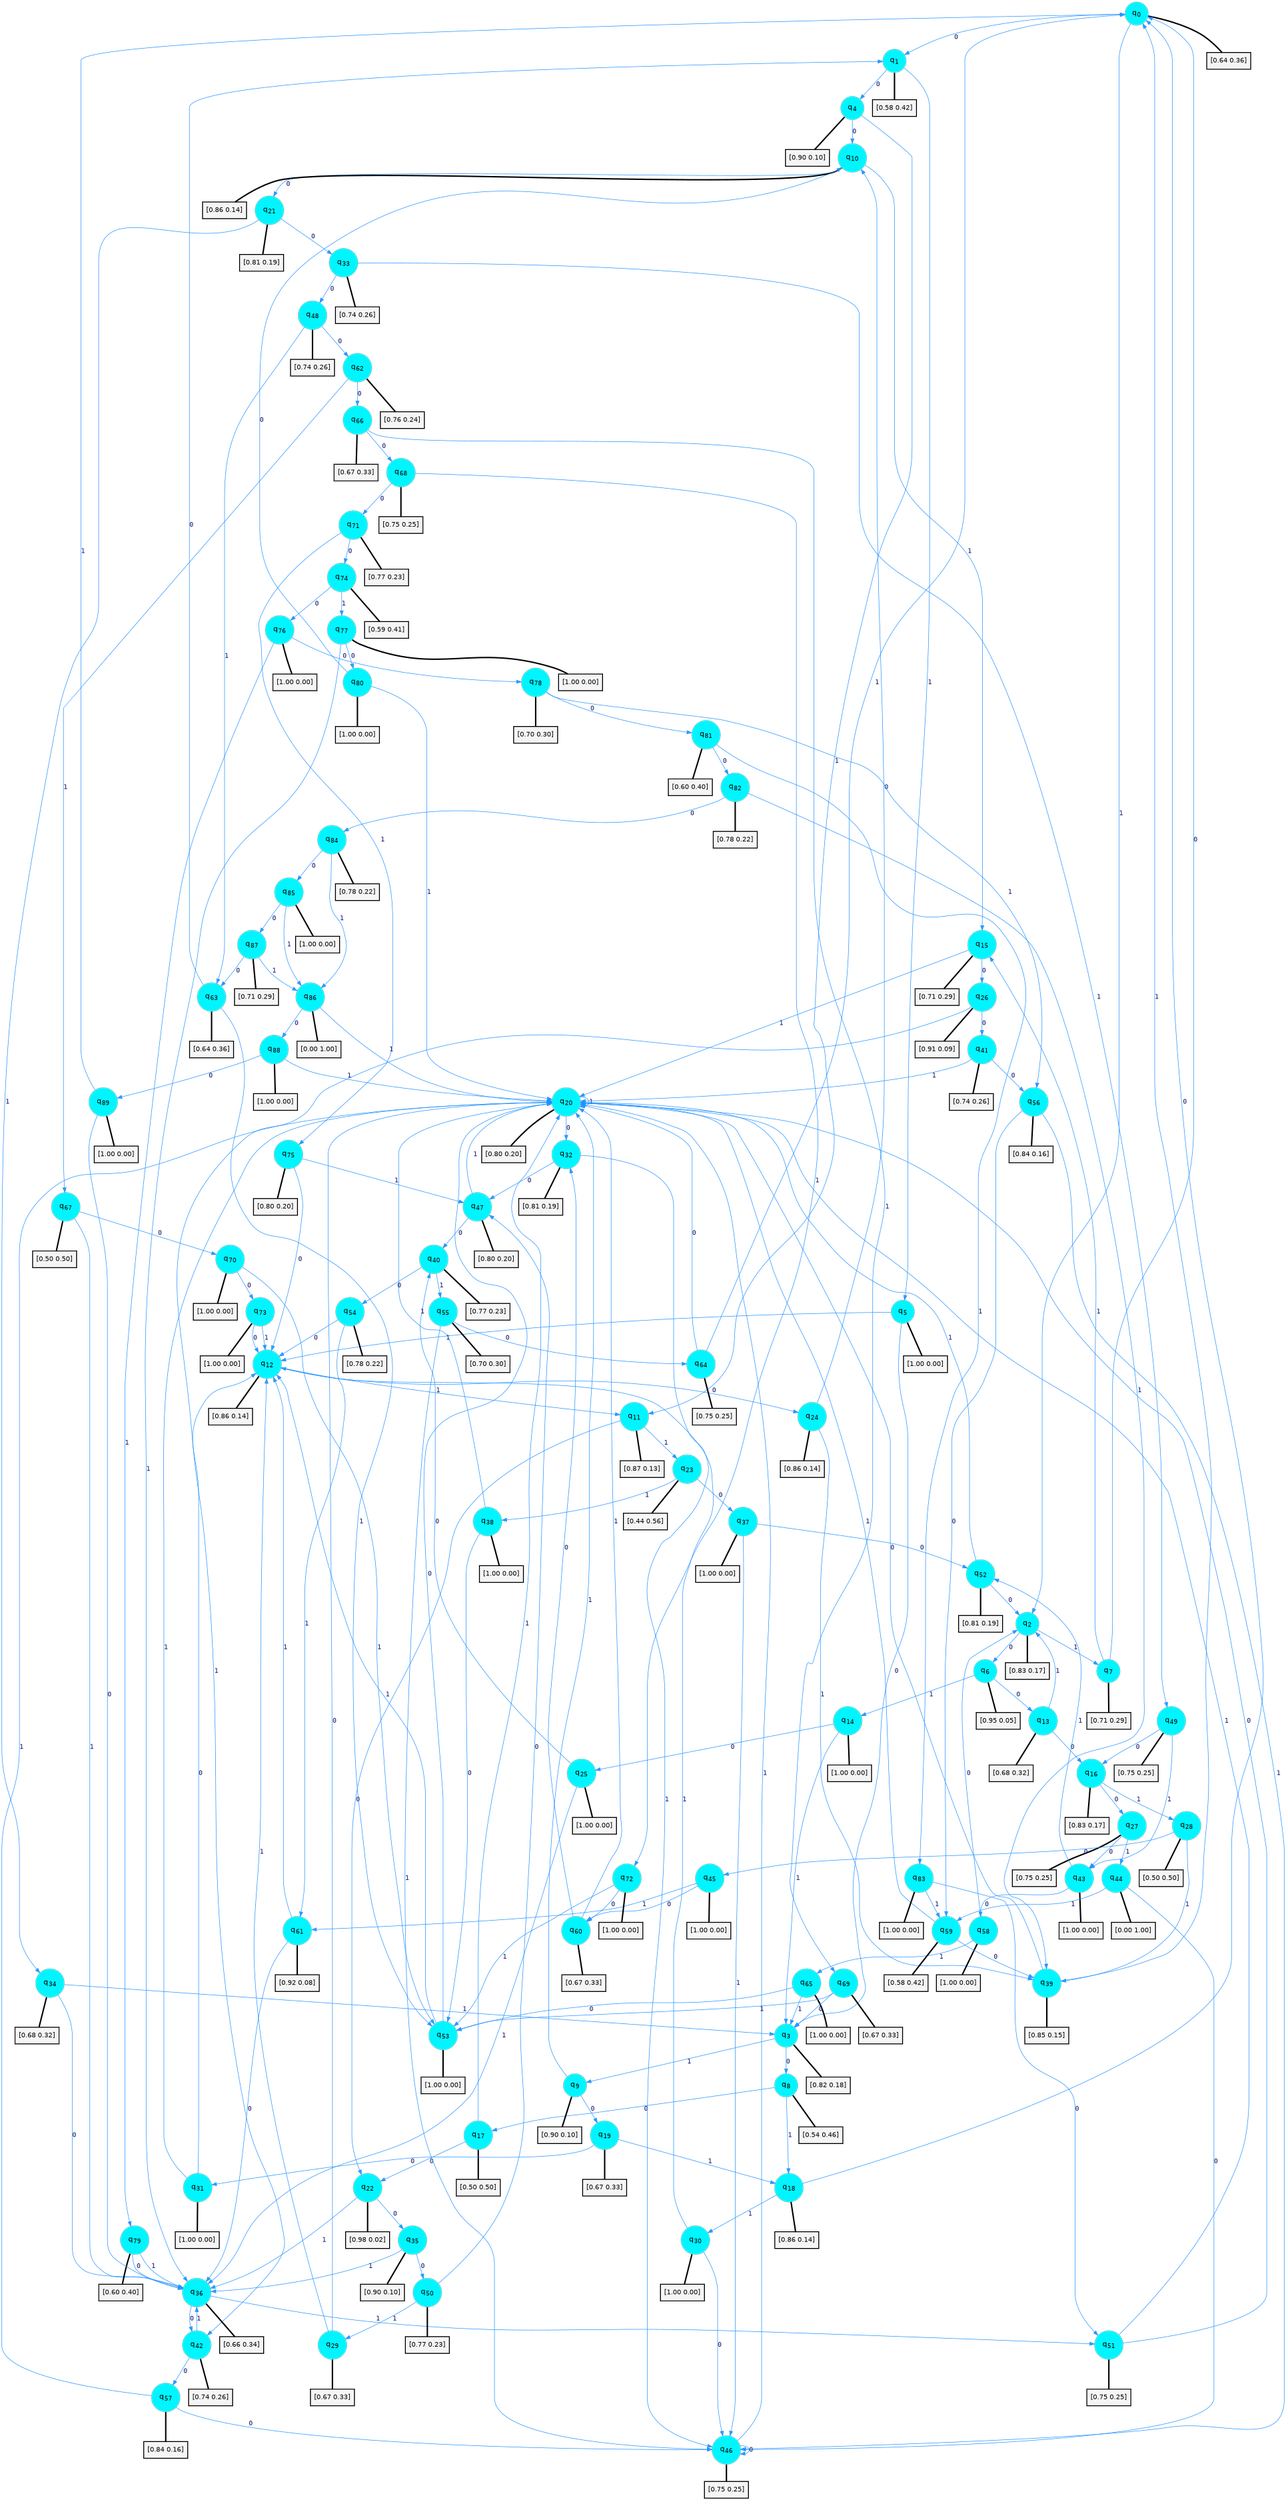 digraph G {
graph [
bgcolor=transparent, dpi=300, rankdir=TD, size="40,25"];
node [
color=gray, fillcolor=turquoise1, fontcolor=black, fontname=Helvetica, fontsize=16, fontweight=bold, shape=circle, style=filled];
edge [
arrowsize=1, color=dodgerblue1, fontcolor=midnightblue, fontname=courier, fontweight=bold, penwidth=1, style=solid, weight=20];
0[label=<q<SUB>0</SUB>>];
1[label=<q<SUB>1</SUB>>];
2[label=<q<SUB>2</SUB>>];
3[label=<q<SUB>3</SUB>>];
4[label=<q<SUB>4</SUB>>];
5[label=<q<SUB>5</SUB>>];
6[label=<q<SUB>6</SUB>>];
7[label=<q<SUB>7</SUB>>];
8[label=<q<SUB>8</SUB>>];
9[label=<q<SUB>9</SUB>>];
10[label=<q<SUB>10</SUB>>];
11[label=<q<SUB>11</SUB>>];
12[label=<q<SUB>12</SUB>>];
13[label=<q<SUB>13</SUB>>];
14[label=<q<SUB>14</SUB>>];
15[label=<q<SUB>15</SUB>>];
16[label=<q<SUB>16</SUB>>];
17[label=<q<SUB>17</SUB>>];
18[label=<q<SUB>18</SUB>>];
19[label=<q<SUB>19</SUB>>];
20[label=<q<SUB>20</SUB>>];
21[label=<q<SUB>21</SUB>>];
22[label=<q<SUB>22</SUB>>];
23[label=<q<SUB>23</SUB>>];
24[label=<q<SUB>24</SUB>>];
25[label=<q<SUB>25</SUB>>];
26[label=<q<SUB>26</SUB>>];
27[label=<q<SUB>27</SUB>>];
28[label=<q<SUB>28</SUB>>];
29[label=<q<SUB>29</SUB>>];
30[label=<q<SUB>30</SUB>>];
31[label=<q<SUB>31</SUB>>];
32[label=<q<SUB>32</SUB>>];
33[label=<q<SUB>33</SUB>>];
34[label=<q<SUB>34</SUB>>];
35[label=<q<SUB>35</SUB>>];
36[label=<q<SUB>36</SUB>>];
37[label=<q<SUB>37</SUB>>];
38[label=<q<SUB>38</SUB>>];
39[label=<q<SUB>39</SUB>>];
40[label=<q<SUB>40</SUB>>];
41[label=<q<SUB>41</SUB>>];
42[label=<q<SUB>42</SUB>>];
43[label=<q<SUB>43</SUB>>];
44[label=<q<SUB>44</SUB>>];
45[label=<q<SUB>45</SUB>>];
46[label=<q<SUB>46</SUB>>];
47[label=<q<SUB>47</SUB>>];
48[label=<q<SUB>48</SUB>>];
49[label=<q<SUB>49</SUB>>];
50[label=<q<SUB>50</SUB>>];
51[label=<q<SUB>51</SUB>>];
52[label=<q<SUB>52</SUB>>];
53[label=<q<SUB>53</SUB>>];
54[label=<q<SUB>54</SUB>>];
55[label=<q<SUB>55</SUB>>];
56[label=<q<SUB>56</SUB>>];
57[label=<q<SUB>57</SUB>>];
58[label=<q<SUB>58</SUB>>];
59[label=<q<SUB>59</SUB>>];
60[label=<q<SUB>60</SUB>>];
61[label=<q<SUB>61</SUB>>];
62[label=<q<SUB>62</SUB>>];
63[label=<q<SUB>63</SUB>>];
64[label=<q<SUB>64</SUB>>];
65[label=<q<SUB>65</SUB>>];
66[label=<q<SUB>66</SUB>>];
67[label=<q<SUB>67</SUB>>];
68[label=<q<SUB>68</SUB>>];
69[label=<q<SUB>69</SUB>>];
70[label=<q<SUB>70</SUB>>];
71[label=<q<SUB>71</SUB>>];
72[label=<q<SUB>72</SUB>>];
73[label=<q<SUB>73</SUB>>];
74[label=<q<SUB>74</SUB>>];
75[label=<q<SUB>75</SUB>>];
76[label=<q<SUB>76</SUB>>];
77[label=<q<SUB>77</SUB>>];
78[label=<q<SUB>78</SUB>>];
79[label=<q<SUB>79</SUB>>];
80[label=<q<SUB>80</SUB>>];
81[label=<q<SUB>81</SUB>>];
82[label=<q<SUB>82</SUB>>];
83[label=<q<SUB>83</SUB>>];
84[label=<q<SUB>84</SUB>>];
85[label=<q<SUB>85</SUB>>];
86[label=<q<SUB>86</SUB>>];
87[label=<q<SUB>87</SUB>>];
88[label=<q<SUB>88</SUB>>];
89[label=<q<SUB>89</SUB>>];
90[label="[0.64 0.36]", shape=box,fontcolor=black, fontname=Helvetica, fontsize=14, penwidth=2, fillcolor=whitesmoke,color=black];
91[label="[0.58 0.42]", shape=box,fontcolor=black, fontname=Helvetica, fontsize=14, penwidth=2, fillcolor=whitesmoke,color=black];
92[label="[0.83 0.17]", shape=box,fontcolor=black, fontname=Helvetica, fontsize=14, penwidth=2, fillcolor=whitesmoke,color=black];
93[label="[0.82 0.18]", shape=box,fontcolor=black, fontname=Helvetica, fontsize=14, penwidth=2, fillcolor=whitesmoke,color=black];
94[label="[0.90 0.10]", shape=box,fontcolor=black, fontname=Helvetica, fontsize=14, penwidth=2, fillcolor=whitesmoke,color=black];
95[label="[1.00 0.00]", shape=box,fontcolor=black, fontname=Helvetica, fontsize=14, penwidth=2, fillcolor=whitesmoke,color=black];
96[label="[0.95 0.05]", shape=box,fontcolor=black, fontname=Helvetica, fontsize=14, penwidth=2, fillcolor=whitesmoke,color=black];
97[label="[0.71 0.29]", shape=box,fontcolor=black, fontname=Helvetica, fontsize=14, penwidth=2, fillcolor=whitesmoke,color=black];
98[label="[0.54 0.46]", shape=box,fontcolor=black, fontname=Helvetica, fontsize=14, penwidth=2, fillcolor=whitesmoke,color=black];
99[label="[0.90 0.10]", shape=box,fontcolor=black, fontname=Helvetica, fontsize=14, penwidth=2, fillcolor=whitesmoke,color=black];
100[label="[0.86 0.14]", shape=box,fontcolor=black, fontname=Helvetica, fontsize=14, penwidth=2, fillcolor=whitesmoke,color=black];
101[label="[0.87 0.13]", shape=box,fontcolor=black, fontname=Helvetica, fontsize=14, penwidth=2, fillcolor=whitesmoke,color=black];
102[label="[0.86 0.14]", shape=box,fontcolor=black, fontname=Helvetica, fontsize=14, penwidth=2, fillcolor=whitesmoke,color=black];
103[label="[0.68 0.32]", shape=box,fontcolor=black, fontname=Helvetica, fontsize=14, penwidth=2, fillcolor=whitesmoke,color=black];
104[label="[1.00 0.00]", shape=box,fontcolor=black, fontname=Helvetica, fontsize=14, penwidth=2, fillcolor=whitesmoke,color=black];
105[label="[0.71 0.29]", shape=box,fontcolor=black, fontname=Helvetica, fontsize=14, penwidth=2, fillcolor=whitesmoke,color=black];
106[label="[0.83 0.17]", shape=box,fontcolor=black, fontname=Helvetica, fontsize=14, penwidth=2, fillcolor=whitesmoke,color=black];
107[label="[0.50 0.50]", shape=box,fontcolor=black, fontname=Helvetica, fontsize=14, penwidth=2, fillcolor=whitesmoke,color=black];
108[label="[0.86 0.14]", shape=box,fontcolor=black, fontname=Helvetica, fontsize=14, penwidth=2, fillcolor=whitesmoke,color=black];
109[label="[0.67 0.33]", shape=box,fontcolor=black, fontname=Helvetica, fontsize=14, penwidth=2, fillcolor=whitesmoke,color=black];
110[label="[0.80 0.20]", shape=box,fontcolor=black, fontname=Helvetica, fontsize=14, penwidth=2, fillcolor=whitesmoke,color=black];
111[label="[0.81 0.19]", shape=box,fontcolor=black, fontname=Helvetica, fontsize=14, penwidth=2, fillcolor=whitesmoke,color=black];
112[label="[0.98 0.02]", shape=box,fontcolor=black, fontname=Helvetica, fontsize=14, penwidth=2, fillcolor=whitesmoke,color=black];
113[label="[0.44 0.56]", shape=box,fontcolor=black, fontname=Helvetica, fontsize=14, penwidth=2, fillcolor=whitesmoke,color=black];
114[label="[0.86 0.14]", shape=box,fontcolor=black, fontname=Helvetica, fontsize=14, penwidth=2, fillcolor=whitesmoke,color=black];
115[label="[1.00 0.00]", shape=box,fontcolor=black, fontname=Helvetica, fontsize=14, penwidth=2, fillcolor=whitesmoke,color=black];
116[label="[0.91 0.09]", shape=box,fontcolor=black, fontname=Helvetica, fontsize=14, penwidth=2, fillcolor=whitesmoke,color=black];
117[label="[0.75 0.25]", shape=box,fontcolor=black, fontname=Helvetica, fontsize=14, penwidth=2, fillcolor=whitesmoke,color=black];
118[label="[0.50 0.50]", shape=box,fontcolor=black, fontname=Helvetica, fontsize=14, penwidth=2, fillcolor=whitesmoke,color=black];
119[label="[0.67 0.33]", shape=box,fontcolor=black, fontname=Helvetica, fontsize=14, penwidth=2, fillcolor=whitesmoke,color=black];
120[label="[1.00 0.00]", shape=box,fontcolor=black, fontname=Helvetica, fontsize=14, penwidth=2, fillcolor=whitesmoke,color=black];
121[label="[1.00 0.00]", shape=box,fontcolor=black, fontname=Helvetica, fontsize=14, penwidth=2, fillcolor=whitesmoke,color=black];
122[label="[0.81 0.19]", shape=box,fontcolor=black, fontname=Helvetica, fontsize=14, penwidth=2, fillcolor=whitesmoke,color=black];
123[label="[0.74 0.26]", shape=box,fontcolor=black, fontname=Helvetica, fontsize=14, penwidth=2, fillcolor=whitesmoke,color=black];
124[label="[0.68 0.32]", shape=box,fontcolor=black, fontname=Helvetica, fontsize=14, penwidth=2, fillcolor=whitesmoke,color=black];
125[label="[0.90 0.10]", shape=box,fontcolor=black, fontname=Helvetica, fontsize=14, penwidth=2, fillcolor=whitesmoke,color=black];
126[label="[0.66 0.34]", shape=box,fontcolor=black, fontname=Helvetica, fontsize=14, penwidth=2, fillcolor=whitesmoke,color=black];
127[label="[1.00 0.00]", shape=box,fontcolor=black, fontname=Helvetica, fontsize=14, penwidth=2, fillcolor=whitesmoke,color=black];
128[label="[1.00 0.00]", shape=box,fontcolor=black, fontname=Helvetica, fontsize=14, penwidth=2, fillcolor=whitesmoke,color=black];
129[label="[0.85 0.15]", shape=box,fontcolor=black, fontname=Helvetica, fontsize=14, penwidth=2, fillcolor=whitesmoke,color=black];
130[label="[0.77 0.23]", shape=box,fontcolor=black, fontname=Helvetica, fontsize=14, penwidth=2, fillcolor=whitesmoke,color=black];
131[label="[0.74 0.26]", shape=box,fontcolor=black, fontname=Helvetica, fontsize=14, penwidth=2, fillcolor=whitesmoke,color=black];
132[label="[0.74 0.26]", shape=box,fontcolor=black, fontname=Helvetica, fontsize=14, penwidth=2, fillcolor=whitesmoke,color=black];
133[label="[1.00 0.00]", shape=box,fontcolor=black, fontname=Helvetica, fontsize=14, penwidth=2, fillcolor=whitesmoke,color=black];
134[label="[0.00 1.00]", shape=box,fontcolor=black, fontname=Helvetica, fontsize=14, penwidth=2, fillcolor=whitesmoke,color=black];
135[label="[1.00 0.00]", shape=box,fontcolor=black, fontname=Helvetica, fontsize=14, penwidth=2, fillcolor=whitesmoke,color=black];
136[label="[0.75 0.25]", shape=box,fontcolor=black, fontname=Helvetica, fontsize=14, penwidth=2, fillcolor=whitesmoke,color=black];
137[label="[0.80 0.20]", shape=box,fontcolor=black, fontname=Helvetica, fontsize=14, penwidth=2, fillcolor=whitesmoke,color=black];
138[label="[0.74 0.26]", shape=box,fontcolor=black, fontname=Helvetica, fontsize=14, penwidth=2, fillcolor=whitesmoke,color=black];
139[label="[0.75 0.25]", shape=box,fontcolor=black, fontname=Helvetica, fontsize=14, penwidth=2, fillcolor=whitesmoke,color=black];
140[label="[0.77 0.23]", shape=box,fontcolor=black, fontname=Helvetica, fontsize=14, penwidth=2, fillcolor=whitesmoke,color=black];
141[label="[0.75 0.25]", shape=box,fontcolor=black, fontname=Helvetica, fontsize=14, penwidth=2, fillcolor=whitesmoke,color=black];
142[label="[0.81 0.19]", shape=box,fontcolor=black, fontname=Helvetica, fontsize=14, penwidth=2, fillcolor=whitesmoke,color=black];
143[label="[1.00 0.00]", shape=box,fontcolor=black, fontname=Helvetica, fontsize=14, penwidth=2, fillcolor=whitesmoke,color=black];
144[label="[0.78 0.22]", shape=box,fontcolor=black, fontname=Helvetica, fontsize=14, penwidth=2, fillcolor=whitesmoke,color=black];
145[label="[0.70 0.30]", shape=box,fontcolor=black, fontname=Helvetica, fontsize=14, penwidth=2, fillcolor=whitesmoke,color=black];
146[label="[0.84 0.16]", shape=box,fontcolor=black, fontname=Helvetica, fontsize=14, penwidth=2, fillcolor=whitesmoke,color=black];
147[label="[0.84 0.16]", shape=box,fontcolor=black, fontname=Helvetica, fontsize=14, penwidth=2, fillcolor=whitesmoke,color=black];
148[label="[1.00 0.00]", shape=box,fontcolor=black, fontname=Helvetica, fontsize=14, penwidth=2, fillcolor=whitesmoke,color=black];
149[label="[0.58 0.42]", shape=box,fontcolor=black, fontname=Helvetica, fontsize=14, penwidth=2, fillcolor=whitesmoke,color=black];
150[label="[0.67 0.33]", shape=box,fontcolor=black, fontname=Helvetica, fontsize=14, penwidth=2, fillcolor=whitesmoke,color=black];
151[label="[0.92 0.08]", shape=box,fontcolor=black, fontname=Helvetica, fontsize=14, penwidth=2, fillcolor=whitesmoke,color=black];
152[label="[0.76 0.24]", shape=box,fontcolor=black, fontname=Helvetica, fontsize=14, penwidth=2, fillcolor=whitesmoke,color=black];
153[label="[0.64 0.36]", shape=box,fontcolor=black, fontname=Helvetica, fontsize=14, penwidth=2, fillcolor=whitesmoke,color=black];
154[label="[0.75 0.25]", shape=box,fontcolor=black, fontname=Helvetica, fontsize=14, penwidth=2, fillcolor=whitesmoke,color=black];
155[label="[1.00 0.00]", shape=box,fontcolor=black, fontname=Helvetica, fontsize=14, penwidth=2, fillcolor=whitesmoke,color=black];
156[label="[0.67 0.33]", shape=box,fontcolor=black, fontname=Helvetica, fontsize=14, penwidth=2, fillcolor=whitesmoke,color=black];
157[label="[0.50 0.50]", shape=box,fontcolor=black, fontname=Helvetica, fontsize=14, penwidth=2, fillcolor=whitesmoke,color=black];
158[label="[0.75 0.25]", shape=box,fontcolor=black, fontname=Helvetica, fontsize=14, penwidth=2, fillcolor=whitesmoke,color=black];
159[label="[0.67 0.33]", shape=box,fontcolor=black, fontname=Helvetica, fontsize=14, penwidth=2, fillcolor=whitesmoke,color=black];
160[label="[1.00 0.00]", shape=box,fontcolor=black, fontname=Helvetica, fontsize=14, penwidth=2, fillcolor=whitesmoke,color=black];
161[label="[0.77 0.23]", shape=box,fontcolor=black, fontname=Helvetica, fontsize=14, penwidth=2, fillcolor=whitesmoke,color=black];
162[label="[1.00 0.00]", shape=box,fontcolor=black, fontname=Helvetica, fontsize=14, penwidth=2, fillcolor=whitesmoke,color=black];
163[label="[1.00 0.00]", shape=box,fontcolor=black, fontname=Helvetica, fontsize=14, penwidth=2, fillcolor=whitesmoke,color=black];
164[label="[0.59 0.41]", shape=box,fontcolor=black, fontname=Helvetica, fontsize=14, penwidth=2, fillcolor=whitesmoke,color=black];
165[label="[0.80 0.20]", shape=box,fontcolor=black, fontname=Helvetica, fontsize=14, penwidth=2, fillcolor=whitesmoke,color=black];
166[label="[1.00 0.00]", shape=box,fontcolor=black, fontname=Helvetica, fontsize=14, penwidth=2, fillcolor=whitesmoke,color=black];
167[label="[1.00 0.00]", shape=box,fontcolor=black, fontname=Helvetica, fontsize=14, penwidth=2, fillcolor=whitesmoke,color=black];
168[label="[0.70 0.30]", shape=box,fontcolor=black, fontname=Helvetica, fontsize=14, penwidth=2, fillcolor=whitesmoke,color=black];
169[label="[0.60 0.40]", shape=box,fontcolor=black, fontname=Helvetica, fontsize=14, penwidth=2, fillcolor=whitesmoke,color=black];
170[label="[1.00 0.00]", shape=box,fontcolor=black, fontname=Helvetica, fontsize=14, penwidth=2, fillcolor=whitesmoke,color=black];
171[label="[0.60 0.40]", shape=box,fontcolor=black, fontname=Helvetica, fontsize=14, penwidth=2, fillcolor=whitesmoke,color=black];
172[label="[0.78 0.22]", shape=box,fontcolor=black, fontname=Helvetica, fontsize=14, penwidth=2, fillcolor=whitesmoke,color=black];
173[label="[1.00 0.00]", shape=box,fontcolor=black, fontname=Helvetica, fontsize=14, penwidth=2, fillcolor=whitesmoke,color=black];
174[label="[0.78 0.22]", shape=box,fontcolor=black, fontname=Helvetica, fontsize=14, penwidth=2, fillcolor=whitesmoke,color=black];
175[label="[1.00 0.00]", shape=box,fontcolor=black, fontname=Helvetica, fontsize=14, penwidth=2, fillcolor=whitesmoke,color=black];
176[label="[0.00 1.00]", shape=box,fontcolor=black, fontname=Helvetica, fontsize=14, penwidth=2, fillcolor=whitesmoke,color=black];
177[label="[0.71 0.29]", shape=box,fontcolor=black, fontname=Helvetica, fontsize=14, penwidth=2, fillcolor=whitesmoke,color=black];
178[label="[1.00 0.00]", shape=box,fontcolor=black, fontname=Helvetica, fontsize=14, penwidth=2, fillcolor=whitesmoke,color=black];
179[label="[1.00 0.00]", shape=box,fontcolor=black, fontname=Helvetica, fontsize=14, penwidth=2, fillcolor=whitesmoke,color=black];
0->1 [label=0];
0->2 [label=1];
0->90 [arrowhead=none, penwidth=3,color=black];
1->4 [label=0];
1->5 [label=1];
1->91 [arrowhead=none, penwidth=3,color=black];
2->6 [label=0];
2->7 [label=1];
2->92 [arrowhead=none, penwidth=3,color=black];
3->8 [label=0];
3->9 [label=1];
3->93 [arrowhead=none, penwidth=3,color=black];
4->10 [label=0];
4->11 [label=1];
4->94 [arrowhead=none, penwidth=3,color=black];
5->3 [label=0];
5->12 [label=1];
5->95 [arrowhead=none, penwidth=3,color=black];
6->13 [label=0];
6->14 [label=1];
6->96 [arrowhead=none, penwidth=3,color=black];
7->0 [label=0];
7->15 [label=1];
7->97 [arrowhead=none, penwidth=3,color=black];
8->17 [label=0];
8->18 [label=1];
8->98 [arrowhead=none, penwidth=3,color=black];
9->19 [label=0];
9->20 [label=1];
9->99 [arrowhead=none, penwidth=3,color=black];
10->21 [label=0];
10->15 [label=1];
10->100 [arrowhead=none, penwidth=3,color=black];
11->22 [label=0];
11->23 [label=1];
11->101 [arrowhead=none, penwidth=3,color=black];
12->24 [label=0];
12->11 [label=1];
12->102 [arrowhead=none, penwidth=3,color=black];
13->16 [label=0];
13->2 [label=1];
13->103 [arrowhead=none, penwidth=3,color=black];
14->25 [label=0];
14->3 [label=1];
14->104 [arrowhead=none, penwidth=3,color=black];
15->26 [label=0];
15->20 [label=1];
15->105 [arrowhead=none, penwidth=3,color=black];
16->27 [label=0];
16->28 [label=1];
16->106 [arrowhead=none, penwidth=3,color=black];
17->22 [label=0];
17->20 [label=1];
17->107 [arrowhead=none, penwidth=3,color=black];
18->0 [label=0];
18->30 [label=1];
18->108 [arrowhead=none, penwidth=3,color=black];
19->31 [label=0];
19->18 [label=1];
19->109 [arrowhead=none, penwidth=3,color=black];
20->32 [label=0];
20->20 [label=1];
20->110 [arrowhead=none, penwidth=3,color=black];
21->33 [label=0];
21->34 [label=1];
21->111 [arrowhead=none, penwidth=3,color=black];
22->35 [label=0];
22->36 [label=1];
22->112 [arrowhead=none, penwidth=3,color=black];
23->37 [label=0];
23->38 [label=1];
23->113 [arrowhead=none, penwidth=3,color=black];
24->10 [label=0];
24->39 [label=1];
24->114 [arrowhead=none, penwidth=3,color=black];
25->40 [label=0];
25->36 [label=1];
25->115 [arrowhead=none, penwidth=3,color=black];
26->41 [label=0];
26->42 [label=1];
26->116 [arrowhead=none, penwidth=3,color=black];
27->43 [label=0];
27->44 [label=1];
27->117 [arrowhead=none, penwidth=3,color=black];
28->45 [label=0];
28->39 [label=1];
28->118 [arrowhead=none, penwidth=3,color=black];
29->20 [label=0];
29->12 [label=1];
29->119 [arrowhead=none, penwidth=3,color=black];
30->46 [label=0];
30->12 [label=1];
30->120 [arrowhead=none, penwidth=3,color=black];
31->12 [label=0];
31->20 [label=1];
31->121 [arrowhead=none, penwidth=3,color=black];
32->47 [label=0];
32->46 [label=1];
32->122 [arrowhead=none, penwidth=3,color=black];
33->48 [label=0];
33->49 [label=1];
33->123 [arrowhead=none, penwidth=3,color=black];
34->36 [label=0];
34->3 [label=1];
34->124 [arrowhead=none, penwidth=3,color=black];
35->50 [label=0];
35->36 [label=1];
35->125 [arrowhead=none, penwidth=3,color=black];
36->42 [label=0];
36->51 [label=1];
36->126 [arrowhead=none, penwidth=3,color=black];
37->52 [label=0];
37->46 [label=1];
37->127 [arrowhead=none, penwidth=3,color=black];
38->53 [label=0];
38->20 [label=1];
38->128 [arrowhead=none, penwidth=3,color=black];
39->20 [label=0];
39->0 [label=1];
39->129 [arrowhead=none, penwidth=3,color=black];
40->54 [label=0];
40->55 [label=1];
40->130 [arrowhead=none, penwidth=3,color=black];
41->56 [label=0];
41->20 [label=1];
41->131 [arrowhead=none, penwidth=3,color=black];
42->57 [label=0];
42->36 [label=1];
42->132 [arrowhead=none, penwidth=3,color=black];
43->58 [label=0];
43->52 [label=1];
43->133 [arrowhead=none, penwidth=3,color=black];
44->46 [label=0];
44->59 [label=1];
44->134 [arrowhead=none, penwidth=3,color=black];
45->60 [label=0];
45->61 [label=1];
45->135 [arrowhead=none, penwidth=3,color=black];
46->46 [label=0];
46->20 [label=1];
46->136 [arrowhead=none, penwidth=3,color=black];
47->40 [label=0];
47->20 [label=1];
47->137 [arrowhead=none, penwidth=3,color=black];
48->62 [label=0];
48->63 [label=1];
48->138 [arrowhead=none, penwidth=3,color=black];
49->16 [label=0];
49->43 [label=1];
49->139 [arrowhead=none, penwidth=3,color=black];
50->47 [label=0];
50->29 [label=1];
50->140 [arrowhead=none, penwidth=3,color=black];
51->20 [label=0];
51->20 [label=1];
51->141 [arrowhead=none, penwidth=3,color=black];
52->2 [label=0];
52->20 [label=1];
52->142 [arrowhead=none, penwidth=3,color=black];
53->20 [label=0];
53->12 [label=1];
53->143 [arrowhead=none, penwidth=3,color=black];
54->12 [label=0];
54->61 [label=1];
54->144 [arrowhead=none, penwidth=3,color=black];
55->64 [label=0];
55->46 [label=1];
55->145 [arrowhead=none, penwidth=3,color=black];
56->59 [label=0];
56->46 [label=1];
56->146 [arrowhead=none, penwidth=3,color=black];
57->46 [label=0];
57->20 [label=1];
57->147 [arrowhead=none, penwidth=3,color=black];
58->2 [label=0];
58->65 [label=1];
58->148 [arrowhead=none, penwidth=3,color=black];
59->39 [label=0];
59->20 [label=1];
59->149 [arrowhead=none, penwidth=3,color=black];
60->32 [label=0];
60->20 [label=1];
60->150 [arrowhead=none, penwidth=3,color=black];
61->36 [label=0];
61->12 [label=1];
61->151 [arrowhead=none, penwidth=3,color=black];
62->66 [label=0];
62->67 [label=1];
62->152 [arrowhead=none, penwidth=3,color=black];
63->1 [label=0];
63->53 [label=1];
63->153 [arrowhead=none, penwidth=3,color=black];
64->20 [label=0];
64->0 [label=1];
64->154 [arrowhead=none, penwidth=3,color=black];
65->53 [label=0];
65->3 [label=1];
65->155 [arrowhead=none, penwidth=3,color=black];
66->68 [label=0];
66->69 [label=1];
66->156 [arrowhead=none, penwidth=3,color=black];
67->70 [label=0];
67->36 [label=1];
67->157 [arrowhead=none, penwidth=3,color=black];
68->71 [label=0];
68->72 [label=1];
68->158 [arrowhead=none, penwidth=3,color=black];
69->3 [label=0];
69->53 [label=1];
69->159 [arrowhead=none, penwidth=3,color=black];
70->73 [label=0];
70->53 [label=1];
70->160 [arrowhead=none, penwidth=3,color=black];
71->74 [label=0];
71->75 [label=1];
71->161 [arrowhead=none, penwidth=3,color=black];
72->60 [label=0];
72->53 [label=1];
72->162 [arrowhead=none, penwidth=3,color=black];
73->12 [label=0];
73->12 [label=1];
73->163 [arrowhead=none, penwidth=3,color=black];
74->76 [label=0];
74->77 [label=1];
74->164 [arrowhead=none, penwidth=3,color=black];
75->12 [label=0];
75->47 [label=1];
75->165 [arrowhead=none, penwidth=3,color=black];
76->78 [label=0];
76->79 [label=1];
76->166 [arrowhead=none, penwidth=3,color=black];
77->80 [label=0];
77->36 [label=1];
77->167 [arrowhead=none, penwidth=3,color=black];
78->81 [label=0];
78->56 [label=1];
78->168 [arrowhead=none, penwidth=3,color=black];
79->36 [label=0];
79->36 [label=1];
79->169 [arrowhead=none, penwidth=3,color=black];
80->10 [label=0];
80->20 [label=1];
80->170 [arrowhead=none, penwidth=3,color=black];
81->82 [label=0];
81->83 [label=1];
81->171 [arrowhead=none, penwidth=3,color=black];
82->84 [label=0];
82->39 [label=1];
82->172 [arrowhead=none, penwidth=3,color=black];
83->51 [label=0];
83->59 [label=1];
83->173 [arrowhead=none, penwidth=3,color=black];
84->85 [label=0];
84->86 [label=1];
84->174 [arrowhead=none, penwidth=3,color=black];
85->87 [label=0];
85->86 [label=1];
85->175 [arrowhead=none, penwidth=3,color=black];
86->88 [label=0];
86->20 [label=1];
86->176 [arrowhead=none, penwidth=3,color=black];
87->63 [label=0];
87->86 [label=1];
87->177 [arrowhead=none, penwidth=3,color=black];
88->89 [label=0];
88->20 [label=1];
88->178 [arrowhead=none, penwidth=3,color=black];
89->36 [label=0];
89->0 [label=1];
89->179 [arrowhead=none, penwidth=3,color=black];
}
